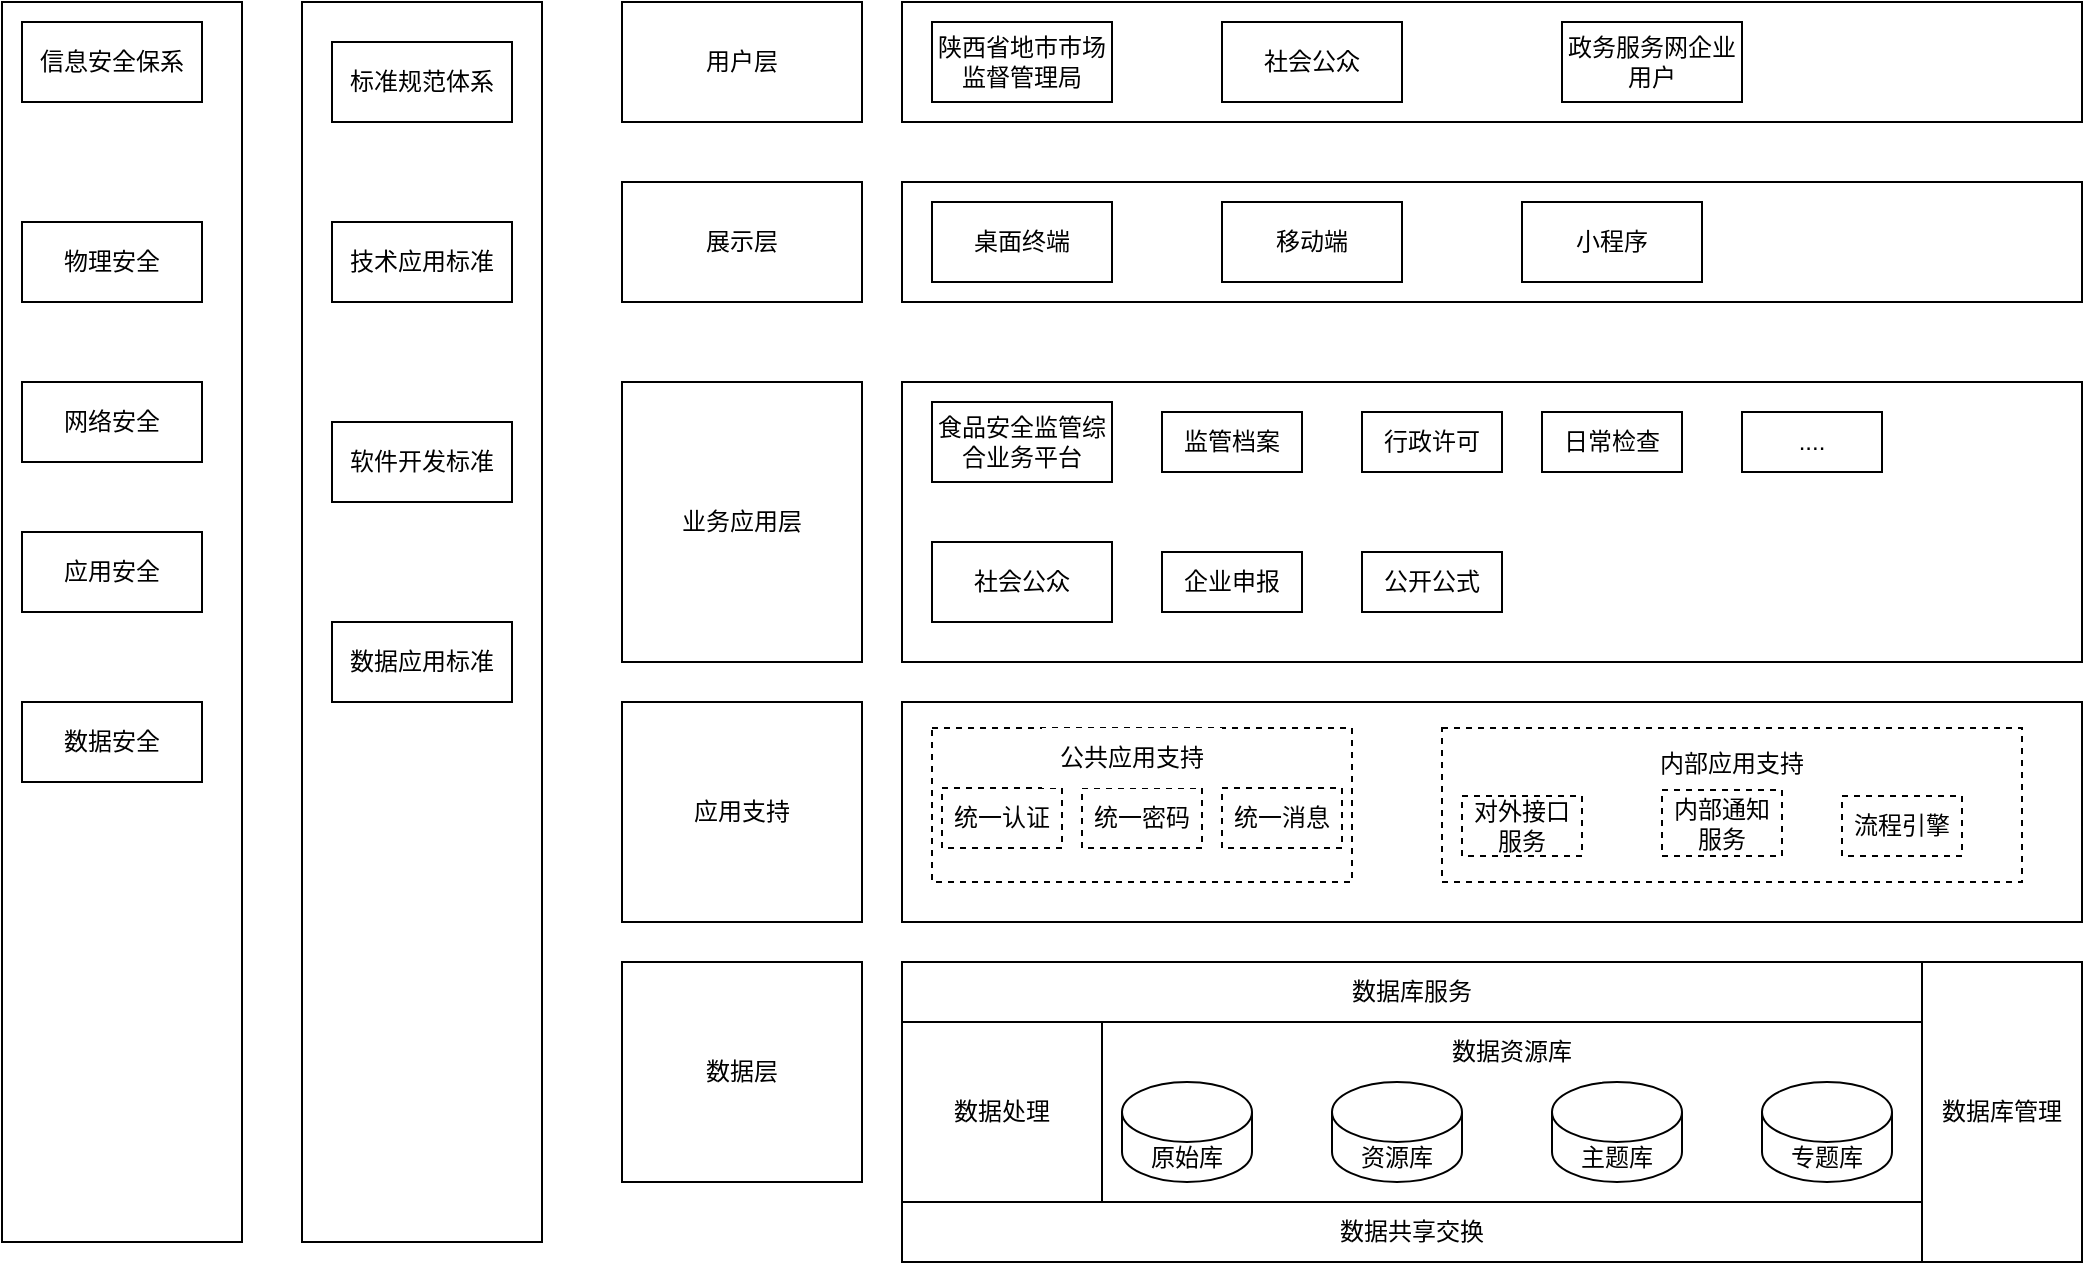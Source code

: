 <mxfile version="28.1.2">
  <diagram name="Page-1" id="74e2e168-ea6b-b213-b513-2b3c1d86103e">
    <mxGraphModel dx="1378" dy="764" grid="1" gridSize="10" guides="1" tooltips="1" connect="1" arrows="1" fold="1" page="1" pageScale="1" pageWidth="1100" pageHeight="850" background="none" math="0" shadow="0">
      <root>
        <mxCell id="0" />
        <mxCell id="1" parent="0" />
        <mxCell id="aKuSgMPyaAPeaiffdltA-1" value="" style="rounded=0;whiteSpace=wrap;html=1;" vertex="1" parent="1">
          <mxGeometry x="40" y="20" width="120" height="620" as="geometry" />
        </mxCell>
        <mxCell id="aKuSgMPyaAPeaiffdltA-2" value="信息安全保系" style="rounded=0;whiteSpace=wrap;html=1;" vertex="1" parent="1">
          <mxGeometry x="50" y="30" width="90" height="40" as="geometry" />
        </mxCell>
        <mxCell id="aKuSgMPyaAPeaiffdltA-3" value="物理安全" style="rounded=0;whiteSpace=wrap;html=1;" vertex="1" parent="1">
          <mxGeometry x="50" y="130" width="90" height="40" as="geometry" />
        </mxCell>
        <mxCell id="aKuSgMPyaAPeaiffdltA-4" value="网络安全&lt;span style=&quot;color: rgba(0, 0, 0, 0); font-family: monospace; font-size: 0px; text-align: start; text-wrap-mode: nowrap;&quot;&gt;%3CmxGraphModel%3E%3Croot%3E%3CmxCell%20id%3D%220%22%2F%3E%3CmxCell%20id%3D%221%22%20parent%3D%220%22%2F%3E%3CmxCell%20id%3D%222%22%20value%3D%22%E7%89%A9%E7%90%86%E5%AE%89%E5%85%A8%22%20style%3D%22rounded%3D0%3BwhiteSpace%3Dwrap%3Bhtml%3D1%3B%22%20vertex%3D%221%22%20parent%3D%221%22%3E%3CmxGeometry%20x%3D%2250%22%20y%3D%22130%22%20width%3D%2290%22%20height%3D%2240%22%20as%3D%22geometry%22%2F%3E%3C%2FmxCell%3E%3C%2Froot%3E%3C%2FmxGraphModel%3E&lt;/span&gt;" style="rounded=0;whiteSpace=wrap;html=1;" vertex="1" parent="1">
          <mxGeometry x="50" y="210" width="90" height="40" as="geometry" />
        </mxCell>
        <mxCell id="aKuSgMPyaAPeaiffdltA-5" value="应用安全" style="rounded=0;whiteSpace=wrap;html=1;" vertex="1" parent="1">
          <mxGeometry x="50" y="285" width="90" height="40" as="geometry" />
        </mxCell>
        <mxCell id="aKuSgMPyaAPeaiffdltA-6" value="数据安全" style="rounded=0;whiteSpace=wrap;html=1;" vertex="1" parent="1">
          <mxGeometry x="50" y="370" width="90" height="40" as="geometry" />
        </mxCell>
        <mxCell id="aKuSgMPyaAPeaiffdltA-7" value="" style="rounded=0;whiteSpace=wrap;html=1;" vertex="1" parent="1">
          <mxGeometry x="190" y="20" width="120" height="620" as="geometry" />
        </mxCell>
        <mxCell id="aKuSgMPyaAPeaiffdltA-8" value="标准规范体系" style="rounded=0;whiteSpace=wrap;html=1;" vertex="1" parent="1">
          <mxGeometry x="205" y="40" width="90" height="40" as="geometry" />
        </mxCell>
        <mxCell id="aKuSgMPyaAPeaiffdltA-9" value="技术应用标准" style="rounded=0;whiteSpace=wrap;html=1;" vertex="1" parent="1">
          <mxGeometry x="205" y="130" width="90" height="40" as="geometry" />
        </mxCell>
        <mxCell id="aKuSgMPyaAPeaiffdltA-10" value="软件开发标准" style="rounded=0;whiteSpace=wrap;html=1;" vertex="1" parent="1">
          <mxGeometry x="205" y="230" width="90" height="40" as="geometry" />
        </mxCell>
        <mxCell id="aKuSgMPyaAPeaiffdltA-11" value="数据应用标准" style="rounded=0;whiteSpace=wrap;html=1;" vertex="1" parent="1">
          <mxGeometry x="205" y="330" width="90" height="40" as="geometry" />
        </mxCell>
        <mxCell id="aKuSgMPyaAPeaiffdltA-12" value="用户层" style="rounded=0;whiteSpace=wrap;html=1;" vertex="1" parent="1">
          <mxGeometry x="350" y="20" width="120" height="60" as="geometry" />
        </mxCell>
        <mxCell id="aKuSgMPyaAPeaiffdltA-13" value="" style="rounded=0;whiteSpace=wrap;html=1;" vertex="1" parent="1">
          <mxGeometry x="490" y="20" width="590" height="60" as="geometry" />
        </mxCell>
        <mxCell id="aKuSgMPyaAPeaiffdltA-14" value="陕西省地市市场监督管理局" style="rounded=0;whiteSpace=wrap;html=1;" vertex="1" parent="1">
          <mxGeometry x="505" y="30" width="90" height="40" as="geometry" />
        </mxCell>
        <mxCell id="aKuSgMPyaAPeaiffdltA-15" value="社会公众" style="rounded=0;whiteSpace=wrap;html=1;" vertex="1" parent="1">
          <mxGeometry x="650" y="30" width="90" height="40" as="geometry" />
        </mxCell>
        <mxCell id="aKuSgMPyaAPeaiffdltA-16" value="政务服务网企业用户" style="rounded=0;whiteSpace=wrap;html=1;" vertex="1" parent="1">
          <mxGeometry x="820" y="30" width="90" height="40" as="geometry" />
        </mxCell>
        <mxCell id="aKuSgMPyaAPeaiffdltA-17" value="展示层" style="rounded=0;whiteSpace=wrap;html=1;" vertex="1" parent="1">
          <mxGeometry x="350" y="110" width="120" height="60" as="geometry" />
        </mxCell>
        <mxCell id="aKuSgMPyaAPeaiffdltA-18" value="" style="rounded=0;whiteSpace=wrap;html=1;" vertex="1" parent="1">
          <mxGeometry x="490" y="110" width="590" height="60" as="geometry" />
        </mxCell>
        <mxCell id="aKuSgMPyaAPeaiffdltA-19" value="桌面终端" style="rounded=0;whiteSpace=wrap;html=1;" vertex="1" parent="1">
          <mxGeometry x="505" y="120" width="90" height="40" as="geometry" />
        </mxCell>
        <mxCell id="aKuSgMPyaAPeaiffdltA-20" value="移动端" style="rounded=0;whiteSpace=wrap;html=1;" vertex="1" parent="1">
          <mxGeometry x="650" y="120" width="90" height="40" as="geometry" />
        </mxCell>
        <mxCell id="aKuSgMPyaAPeaiffdltA-22" value="业务应用层" style="rounded=0;whiteSpace=wrap;html=1;" vertex="1" parent="1">
          <mxGeometry x="350" y="210" width="120" height="140" as="geometry" />
        </mxCell>
        <mxCell id="aKuSgMPyaAPeaiffdltA-23" value="" style="rounded=0;whiteSpace=wrap;html=1;" vertex="1" parent="1">
          <mxGeometry x="490" y="210" width="590" height="140" as="geometry" />
        </mxCell>
        <mxCell id="aKuSgMPyaAPeaiffdltA-24" value="食品安全监管综合业务平台" style="rounded=0;whiteSpace=wrap;html=1;" vertex="1" parent="1">
          <mxGeometry x="505" y="220" width="90" height="40" as="geometry" />
        </mxCell>
        <mxCell id="aKuSgMPyaAPeaiffdltA-25" value="社会公众" style="rounded=0;whiteSpace=wrap;html=1;" vertex="1" parent="1">
          <mxGeometry x="505" y="290" width="90" height="40" as="geometry" />
        </mxCell>
        <mxCell id="aKuSgMPyaAPeaiffdltA-26" value="小程序" style="rounded=0;whiteSpace=wrap;html=1;" vertex="1" parent="1">
          <mxGeometry x="800" y="120" width="90" height="40" as="geometry" />
        </mxCell>
        <mxCell id="aKuSgMPyaAPeaiffdltA-27" value="监管档案" style="rounded=0;whiteSpace=wrap;html=1;" vertex="1" parent="1">
          <mxGeometry x="620" y="225" width="70" height="30" as="geometry" />
        </mxCell>
        <mxCell id="aKuSgMPyaAPeaiffdltA-28" value="行政许可" style="rounded=0;whiteSpace=wrap;html=1;" vertex="1" parent="1">
          <mxGeometry x="720" y="225" width="70" height="30" as="geometry" />
        </mxCell>
        <mxCell id="aKuSgMPyaAPeaiffdltA-29" value="日常检查" style="rounded=0;whiteSpace=wrap;html=1;" vertex="1" parent="1">
          <mxGeometry x="810" y="225" width="70" height="30" as="geometry" />
        </mxCell>
        <mxCell id="aKuSgMPyaAPeaiffdltA-30" value="...." style="rounded=0;whiteSpace=wrap;html=1;" vertex="1" parent="1">
          <mxGeometry x="910" y="225" width="70" height="30" as="geometry" />
        </mxCell>
        <mxCell id="aKuSgMPyaAPeaiffdltA-31" value="企业申报" style="rounded=0;whiteSpace=wrap;html=1;" vertex="1" parent="1">
          <mxGeometry x="620" y="295" width="70" height="30" as="geometry" />
        </mxCell>
        <mxCell id="aKuSgMPyaAPeaiffdltA-32" value="公开公式" style="rounded=0;whiteSpace=wrap;html=1;" vertex="1" parent="1">
          <mxGeometry x="720" y="295" width="70" height="30" as="geometry" />
        </mxCell>
        <mxCell id="aKuSgMPyaAPeaiffdltA-33" value="应用支持" style="rounded=0;whiteSpace=wrap;html=1;" vertex="1" parent="1">
          <mxGeometry x="350" y="370" width="120" height="110" as="geometry" />
        </mxCell>
        <mxCell id="aKuSgMPyaAPeaiffdltA-34" value="" style="rounded=0;whiteSpace=wrap;html=1;" vertex="1" parent="1">
          <mxGeometry x="490" y="370" width="590" height="110" as="geometry" />
        </mxCell>
        <mxCell id="aKuSgMPyaAPeaiffdltA-35" value="" style="rounded=0;whiteSpace=wrap;html=1;dashed=1;" vertex="1" parent="1">
          <mxGeometry x="505" y="383" width="210" height="77" as="geometry" />
        </mxCell>
        <mxCell id="aKuSgMPyaAPeaiffdltA-37" value="统一认证" style="rounded=0;whiteSpace=wrap;html=1;dashed=1;" vertex="1" parent="1">
          <mxGeometry x="510" y="413" width="60" height="30" as="geometry" />
        </mxCell>
        <mxCell id="aKuSgMPyaAPeaiffdltA-38" value="统一密码" style="rounded=0;whiteSpace=wrap;html=1;dashed=1;" vertex="1" parent="1">
          <mxGeometry x="580" y="413" width="60" height="30" as="geometry" />
        </mxCell>
        <mxCell id="aKuSgMPyaAPeaiffdltA-39" value="统一消息" style="rounded=0;whiteSpace=wrap;html=1;dashed=1;" vertex="1" parent="1">
          <mxGeometry x="650" y="413" width="60" height="30" as="geometry" />
        </mxCell>
        <mxCell id="aKuSgMPyaAPeaiffdltA-40" value="公共应用支持" style="rounded=0;whiteSpace=wrap;html=1;dashed=1;strokeColor=none;" vertex="1" parent="1">
          <mxGeometry x="560" y="383" width="90" height="30" as="geometry" />
        </mxCell>
        <mxCell id="aKuSgMPyaAPeaiffdltA-41" value="" style="rounded=0;whiteSpace=wrap;html=1;dashed=1;" vertex="1" parent="1">
          <mxGeometry x="760" y="383" width="290" height="77" as="geometry" />
        </mxCell>
        <mxCell id="aKuSgMPyaAPeaiffdltA-42" value="内部应用支持" style="rounded=0;whiteSpace=wrap;html=1;dashed=1;strokeColor=none;" vertex="1" parent="1">
          <mxGeometry x="860" y="386" width="90" height="30" as="geometry" />
        </mxCell>
        <mxCell id="aKuSgMPyaAPeaiffdltA-43" value="对外接口服务" style="rounded=0;whiteSpace=wrap;html=1;dashed=1;" vertex="1" parent="1">
          <mxGeometry x="770" y="417" width="60" height="30" as="geometry" />
        </mxCell>
        <mxCell id="aKuSgMPyaAPeaiffdltA-44" value="内部通知服务" style="rounded=0;whiteSpace=wrap;html=1;dashed=1;" vertex="1" parent="1">
          <mxGeometry x="870" y="414" width="60" height="33" as="geometry" />
        </mxCell>
        <mxCell id="aKuSgMPyaAPeaiffdltA-45" value="流程引擎" style="rounded=0;whiteSpace=wrap;html=1;dashed=1;" vertex="1" parent="1">
          <mxGeometry x="960" y="417" width="60" height="30" as="geometry" />
        </mxCell>
        <mxCell id="aKuSgMPyaAPeaiffdltA-46" value="数据层" style="rounded=0;whiteSpace=wrap;html=1;" vertex="1" parent="1">
          <mxGeometry x="350" y="500" width="120" height="110" as="geometry" />
        </mxCell>
        <mxCell id="aKuSgMPyaAPeaiffdltA-58" value="数据库管理" style="rounded=0;whiteSpace=wrap;html=1;" vertex="1" parent="1">
          <mxGeometry x="1000" y="500" width="80" height="150" as="geometry" />
        </mxCell>
        <mxCell id="aKuSgMPyaAPeaiffdltA-59" value="数据处理" style="rounded=0;whiteSpace=wrap;html=1;" vertex="1" parent="1">
          <mxGeometry x="490" y="530" width="100" height="90" as="geometry" />
        </mxCell>
        <mxCell id="aKuSgMPyaAPeaiffdltA-60" value="数据共享交换" style="rounded=0;whiteSpace=wrap;html=1;" vertex="1" parent="1">
          <mxGeometry x="490" y="620" width="510" height="30" as="geometry" />
        </mxCell>
        <mxCell id="aKuSgMPyaAPeaiffdltA-61" value="" style="rounded=0;whiteSpace=wrap;html=1;" vertex="1" parent="1">
          <mxGeometry x="590" y="530" width="410" height="90" as="geometry" />
        </mxCell>
        <mxCell id="aKuSgMPyaAPeaiffdltA-62" value="原始库" style="shape=cylinder3;whiteSpace=wrap;html=1;boundedLbl=1;backgroundOutline=1;size=15;" vertex="1" parent="1">
          <mxGeometry x="600" y="560" width="65" height="50" as="geometry" />
        </mxCell>
        <mxCell id="aKuSgMPyaAPeaiffdltA-63" value="资源库" style="shape=cylinder3;whiteSpace=wrap;html=1;boundedLbl=1;backgroundOutline=1;size=15;" vertex="1" parent="1">
          <mxGeometry x="705" y="560" width="65" height="50" as="geometry" />
        </mxCell>
        <mxCell id="aKuSgMPyaAPeaiffdltA-64" value="主题库" style="shape=cylinder3;whiteSpace=wrap;html=1;boundedLbl=1;backgroundOutline=1;size=15;" vertex="1" parent="1">
          <mxGeometry x="815" y="560" width="65" height="50" as="geometry" />
        </mxCell>
        <mxCell id="aKuSgMPyaAPeaiffdltA-65" value="专题库" style="shape=cylinder3;whiteSpace=wrap;html=1;boundedLbl=1;backgroundOutline=1;size=15;" vertex="1" parent="1">
          <mxGeometry x="920" y="560" width="65" height="50" as="geometry" />
        </mxCell>
        <mxCell id="aKuSgMPyaAPeaiffdltA-66" value="数据资源库" style="rounded=0;whiteSpace=wrap;html=1;dashed=1;strokeColor=none;" vertex="1" parent="1">
          <mxGeometry x="750" y="530" width="90" height="30" as="geometry" />
        </mxCell>
        <mxCell id="aKuSgMPyaAPeaiffdltA-67" value="数据库服务" style="rounded=0;whiteSpace=wrap;html=1;" vertex="1" parent="1">
          <mxGeometry x="490" y="500" width="510" height="30" as="geometry" />
        </mxCell>
      </root>
    </mxGraphModel>
  </diagram>
</mxfile>
